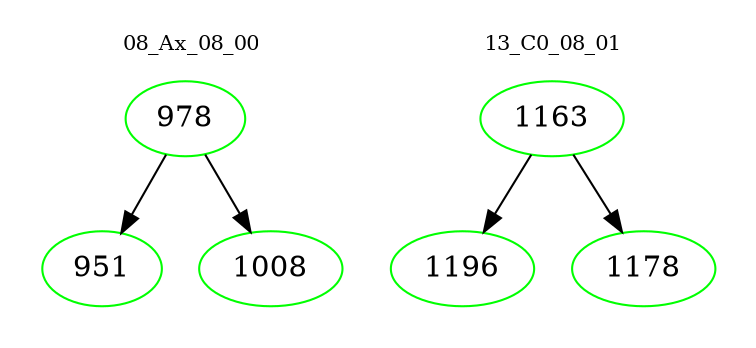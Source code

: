 digraph{
subgraph cluster_0 {
color = white
label = "08_Ax_08_00";
fontsize=10;
T0_978 [label="978", color="green"]
T0_978 -> T0_951 [color="black"]
T0_951 [label="951", color="green"]
T0_978 -> T0_1008 [color="black"]
T0_1008 [label="1008", color="green"]
}
subgraph cluster_1 {
color = white
label = "13_C0_08_01";
fontsize=10;
T1_1163 [label="1163", color="green"]
T1_1163 -> T1_1196 [color="black"]
T1_1196 [label="1196", color="green"]
T1_1163 -> T1_1178 [color="black"]
T1_1178 [label="1178", color="green"]
}
}
